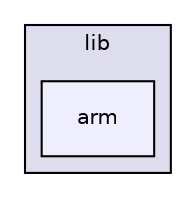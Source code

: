 digraph "onnxruntime/onnxruntime/core/mlas/lib/arm" {
  compound=true
  node [ fontsize="10", fontname="Helvetica"];
  edge [ labelfontsize="10", labelfontname="Helvetica"];
  subgraph clusterdir_484f0a02b39637dc17590a50246ccad2 {
    graph [ bgcolor="#ddddee", pencolor="black", label="lib" fontname="Helvetica", fontsize="10", URL="dir_484f0a02b39637dc17590a50246ccad2.html"]
  dir_6efd9db977864857248387e381b2a95e [shape=box, label="arm", style="filled", fillcolor="#eeeeff", pencolor="black", URL="dir_6efd9db977864857248387e381b2a95e.html"];
  }
}
